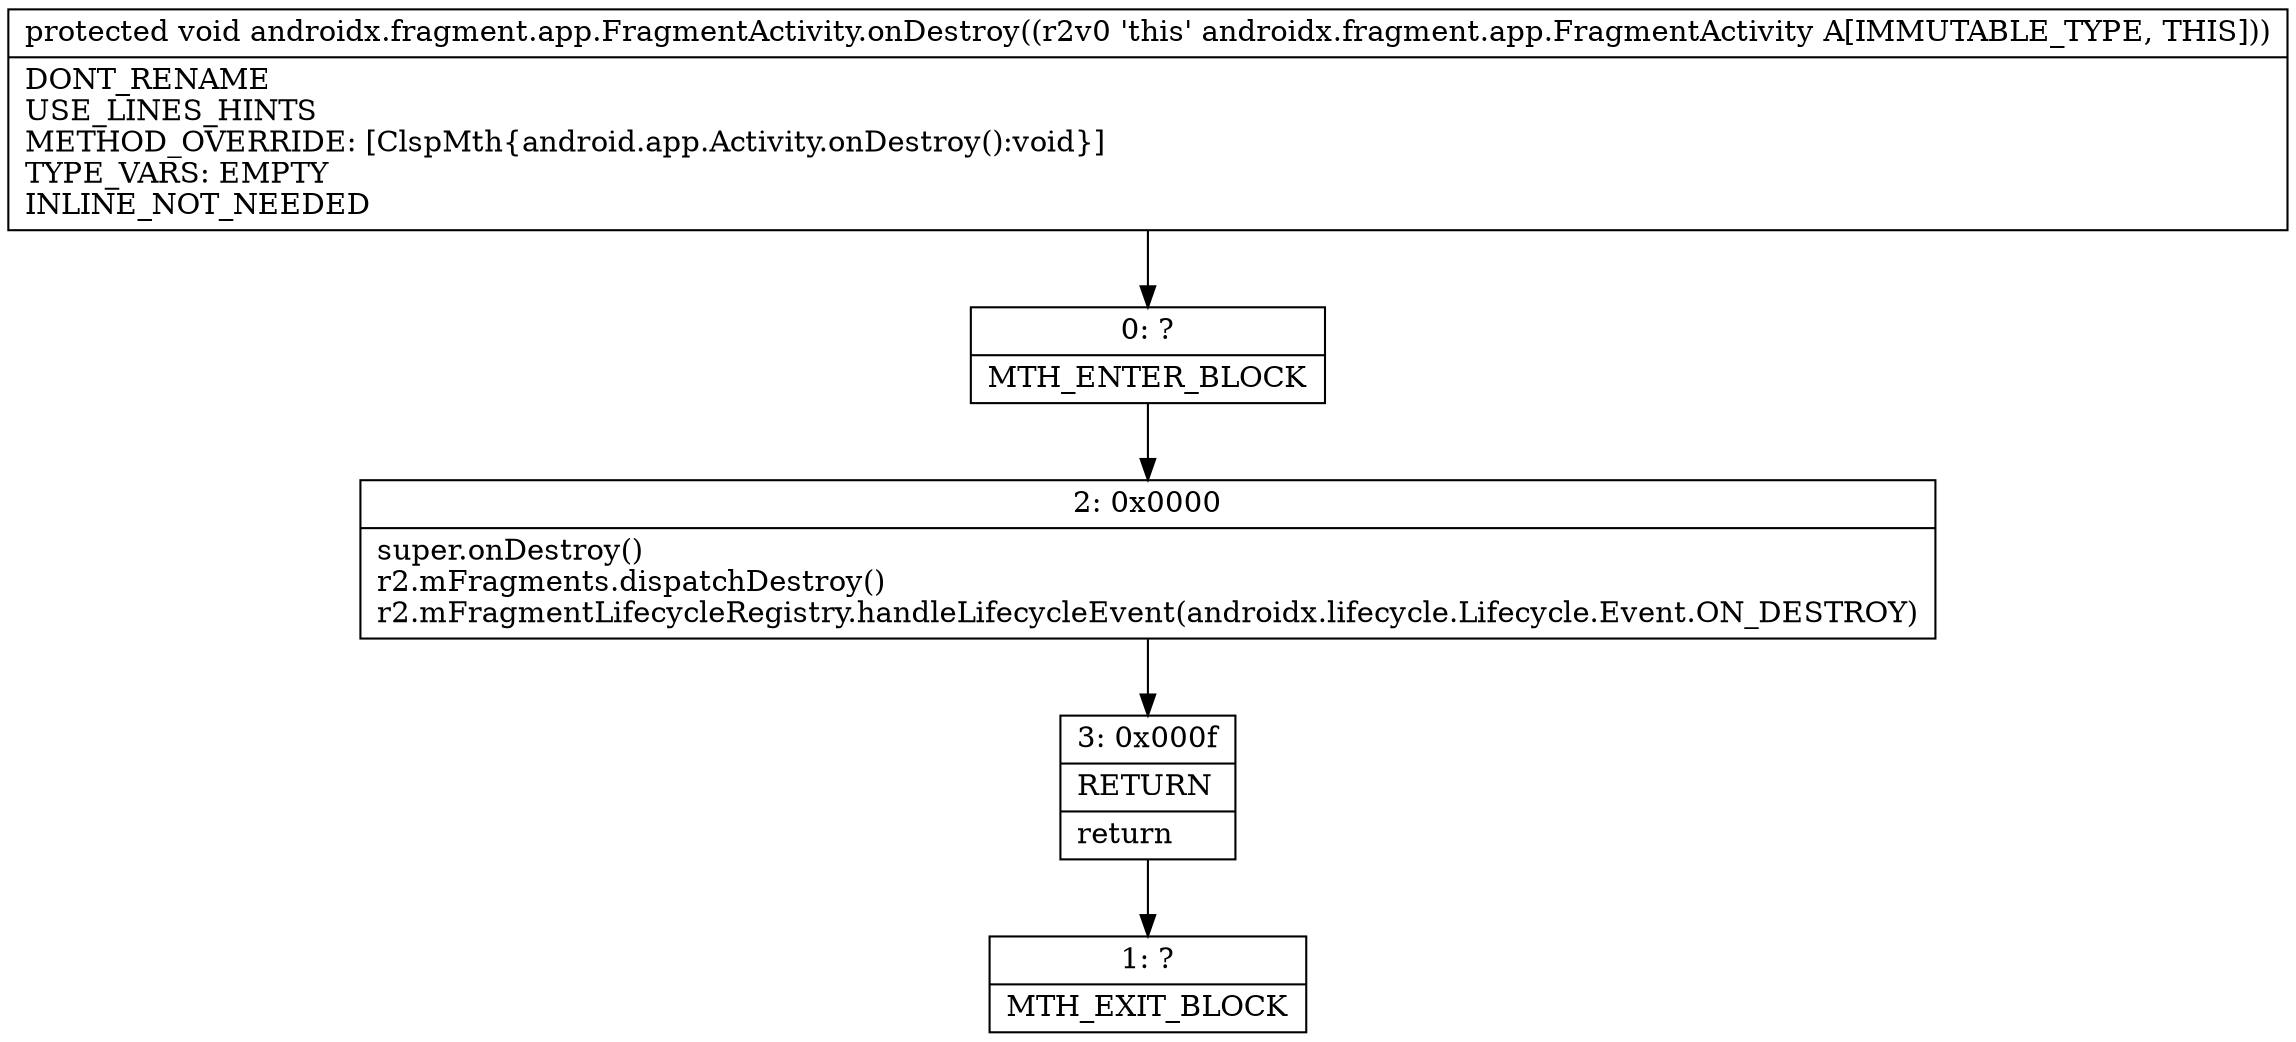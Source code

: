 digraph "CFG forandroidx.fragment.app.FragmentActivity.onDestroy()V" {
Node_0 [shape=record,label="{0\:\ ?|MTH_ENTER_BLOCK\l}"];
Node_2 [shape=record,label="{2\:\ 0x0000|super.onDestroy()\lr2.mFragments.dispatchDestroy()\lr2.mFragmentLifecycleRegistry.handleLifecycleEvent(androidx.lifecycle.Lifecycle.Event.ON_DESTROY)\l}"];
Node_3 [shape=record,label="{3\:\ 0x000f|RETURN\l|return\l}"];
Node_1 [shape=record,label="{1\:\ ?|MTH_EXIT_BLOCK\l}"];
MethodNode[shape=record,label="{protected void androidx.fragment.app.FragmentActivity.onDestroy((r2v0 'this' androidx.fragment.app.FragmentActivity A[IMMUTABLE_TYPE, THIS]))  | DONT_RENAME\lUSE_LINES_HINTS\lMETHOD_OVERRIDE: [ClspMth\{android.app.Activity.onDestroy():void\}]\lTYPE_VARS: EMPTY\lINLINE_NOT_NEEDED\l}"];
MethodNode -> Node_0;Node_0 -> Node_2;
Node_2 -> Node_3;
Node_3 -> Node_1;
}

